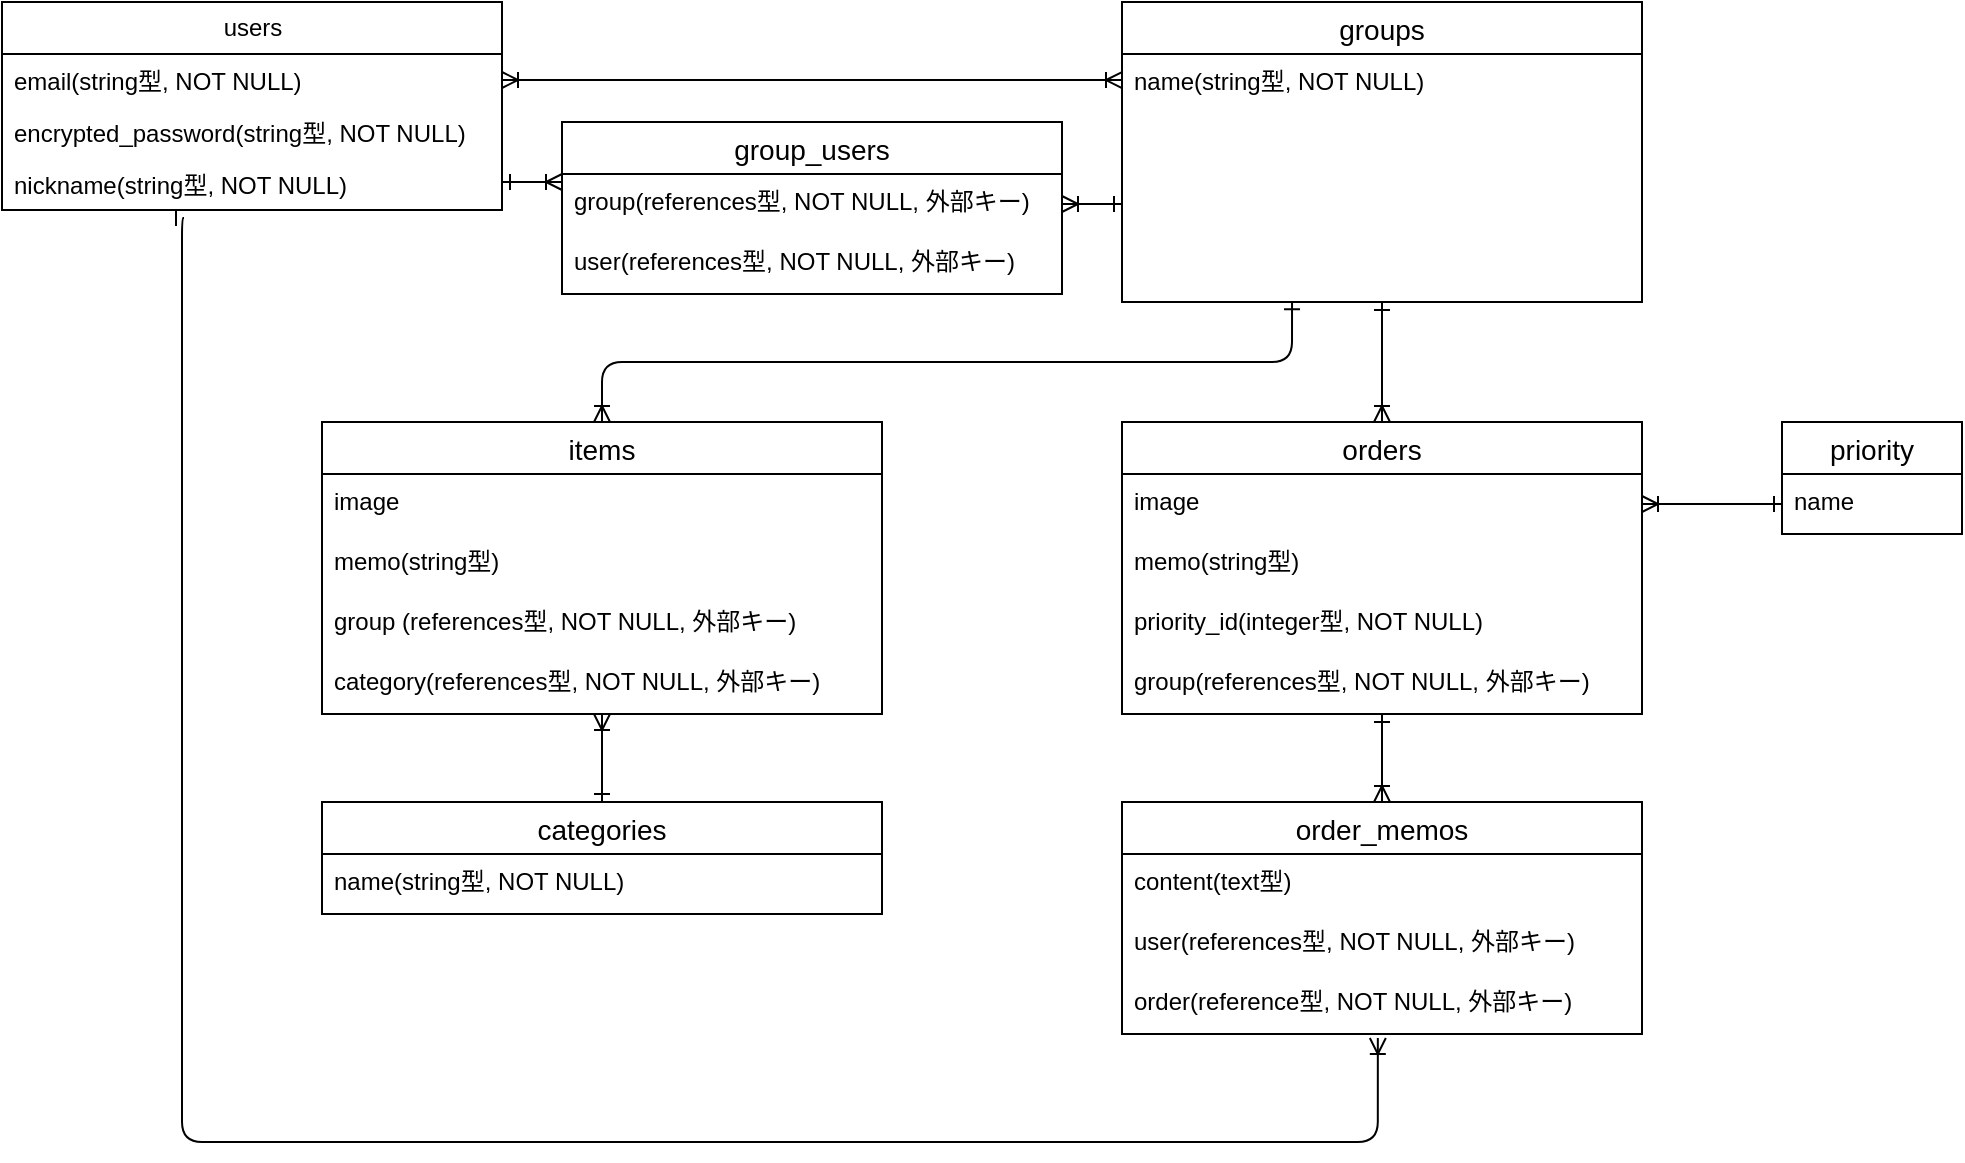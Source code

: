 <mxfile>
    <diagram id="Yd5yIPwdDetNlnfdBi-N" name="ページ1">
        <mxGraphModel dx="537" dy="362" grid="1" gridSize="10" guides="1" tooltips="1" connect="1" arrows="1" fold="1" page="1" pageScale="1" pageWidth="1169" pageHeight="827" math="0" shadow="0">
            <root>
                <mxCell id="0"/>
                <mxCell id="1" parent="0"/>
                <mxCell id="33" value="users" style="swimlane;fontStyle=0;childLayout=stackLayout;horizontal=1;startSize=26;fillColor=none;horizontalStack=0;resizeParent=1;resizeParentMax=0;resizeLast=0;collapsible=1;marginBottom=0;html=1;" parent="1" vertex="1">
                    <mxGeometry x="40" y="40" width="250" height="104" as="geometry"/>
                </mxCell>
                <mxCell id="37" value="email(string型, NOT NULL)" style="text;strokeColor=none;fillColor=none;align=left;verticalAlign=top;spacingLeft=4;spacingRight=4;overflow=hidden;rotatable=0;points=[[0,0.5],[1,0.5]];portConstraint=eastwest;whiteSpace=wrap;html=1;" parent="33" vertex="1">
                    <mxGeometry y="26" width="250" height="26" as="geometry"/>
                </mxCell>
                <mxCell id="38" value="encrypted_password(string型, NOT NULL)" style="text;strokeColor=none;fillColor=none;align=left;verticalAlign=top;spacingLeft=4;spacingRight=4;overflow=hidden;rotatable=0;points=[[0,0.5],[1,0.5]];portConstraint=eastwest;whiteSpace=wrap;html=1;" parent="33" vertex="1">
                    <mxGeometry y="52" width="250" height="26" as="geometry"/>
                </mxCell>
                <mxCell id="39" value="nickname(string型, NOT NULL)" style="text;strokeColor=none;fillColor=none;align=left;verticalAlign=top;spacingLeft=4;spacingRight=4;overflow=hidden;rotatable=0;points=[[0,0.5],[1,0.5]];portConstraint=eastwest;whiteSpace=wrap;html=1;" parent="33" vertex="1">
                    <mxGeometry y="78" width="250" height="26" as="geometry"/>
                </mxCell>
                <mxCell id="40" value="group_users" style="swimlane;fontStyle=0;childLayout=stackLayout;horizontal=1;startSize=26;horizontalStack=0;resizeParent=1;resizeParentMax=0;resizeLast=0;collapsible=1;marginBottom=0;align=center;fontSize=14;" parent="1" vertex="1">
                    <mxGeometry x="320" y="100" width="250" height="86" as="geometry"/>
                </mxCell>
                <mxCell id="42" value="group(references型, NOT NULL, 外部キー)" style="text;strokeColor=none;fillColor=none;spacingLeft=4;spacingRight=4;overflow=hidden;rotatable=0;points=[[0,0.5],[1,0.5]];portConstraint=eastwest;fontSize=12;" parent="40" vertex="1">
                    <mxGeometry y="26" width="250" height="30" as="geometry"/>
                </mxCell>
                <mxCell id="41" value="user(references型, NOT NULL, 外部キー)" style="text;strokeColor=none;fillColor=none;spacingLeft=4;spacingRight=4;overflow=hidden;rotatable=0;points=[[0,0.5],[1,0.5]];portConstraint=eastwest;fontSize=12;" parent="40" vertex="1">
                    <mxGeometry y="56" width="250" height="30" as="geometry"/>
                </mxCell>
                <mxCell id="44" value="groups" style="swimlane;fontStyle=0;childLayout=stackLayout;horizontal=1;startSize=26;horizontalStack=0;resizeParent=1;resizeParentMax=0;resizeLast=0;collapsible=1;marginBottom=0;align=center;fontSize=14;" parent="1" vertex="1">
                    <mxGeometry x="600" y="40" width="260" height="150" as="geometry"/>
                </mxCell>
                <mxCell id="46" value="name(string型, NOT NULL)" style="text;strokeColor=none;fillColor=none;spacingLeft=4;spacingRight=4;overflow=hidden;rotatable=0;points=[[0,0.5],[1,0.5]];portConstraint=eastwest;fontSize=12;" parent="44" vertex="1">
                    <mxGeometry y="26" width="260" height="124" as="geometry"/>
                </mxCell>
                <mxCell id="65" style="edgeStyle=entityRelationEdgeStyle;html=1;exitX=1;exitY=0.5;exitDx=0;exitDy=0;entryX=0;entryY=0.105;entryDx=0;entryDy=0;entryPerimeter=0;startArrow=ERoneToMany;startFill=0;endArrow=ERoneToMany;endFill=0;" parent="1" source="37" target="46" edge="1">
                    <mxGeometry relative="1" as="geometry"/>
                </mxCell>
                <mxCell id="122" value="" style="edgeStyle=none;html=1;startArrow=ERoneToMany;startFill=0;endArrow=ERone;endFill=0;exitX=0.5;exitY=0;exitDx=0;exitDy=0;" parent="1" source="66" target="46" edge="1">
                    <mxGeometry relative="1" as="geometry"/>
                </mxCell>
                <mxCell id="66" value="orders" style="swimlane;fontStyle=0;childLayout=stackLayout;horizontal=1;startSize=26;horizontalStack=0;resizeParent=1;resizeParentMax=0;resizeLast=0;collapsible=1;marginBottom=0;align=center;fontSize=14;" parent="1" vertex="1">
                    <mxGeometry x="600" y="250" width="260" height="146" as="geometry"/>
                </mxCell>
                <mxCell id="67" value="image" style="text;strokeColor=none;fillColor=none;spacingLeft=4;spacingRight=4;overflow=hidden;rotatable=0;points=[[0,0.5],[1,0.5]];portConstraint=eastwest;fontSize=12;" parent="66" vertex="1">
                    <mxGeometry y="26" width="260" height="30" as="geometry"/>
                </mxCell>
                <mxCell id="68" value="memo(string型)" style="text;strokeColor=none;fillColor=none;spacingLeft=4;spacingRight=4;overflow=hidden;rotatable=0;points=[[0,0.5],[1,0.5]];portConstraint=eastwest;fontSize=12;" parent="66" vertex="1">
                    <mxGeometry y="56" width="260" height="30" as="geometry"/>
                </mxCell>
                <mxCell id="73" value="priority_id(integer型, NOT NULL)&#10;" style="text;strokeColor=none;fillColor=none;spacingLeft=4;spacingRight=4;overflow=hidden;rotatable=0;points=[[0,0.5],[1,0.5]];portConstraint=eastwest;fontSize=12;" parent="66" vertex="1">
                    <mxGeometry y="86" width="260" height="30" as="geometry"/>
                </mxCell>
                <mxCell id="69" value="group(references型, NOT NULL, 外部キー)" style="text;strokeColor=none;fillColor=none;spacingLeft=4;spacingRight=4;overflow=hidden;rotatable=0;points=[[0,0.5],[1,0.5]];portConstraint=eastwest;fontSize=12;" parent="66" vertex="1">
                    <mxGeometry y="116" width="260" height="30" as="geometry"/>
                </mxCell>
                <mxCell id="123" value="" style="edgeStyle=none;html=1;startArrow=ERoneToMany;startFill=0;endArrow=ERone;endFill=0;" parent="1" source="86" target="69" edge="1">
                    <mxGeometry relative="1" as="geometry"/>
                </mxCell>
                <mxCell id="86" value="order_memos" style="swimlane;fontStyle=0;childLayout=stackLayout;horizontal=1;startSize=26;horizontalStack=0;resizeParent=1;resizeParentMax=0;resizeLast=0;collapsible=1;marginBottom=0;align=center;fontSize=14;" parent="1" vertex="1">
                    <mxGeometry x="600" y="440" width="260" height="116" as="geometry"/>
                </mxCell>
                <mxCell id="87" value="content(text型)" style="text;strokeColor=none;fillColor=none;spacingLeft=4;spacingRight=4;overflow=hidden;rotatable=0;points=[[0,0.5],[1,0.5]];portConstraint=eastwest;fontSize=12;" parent="86" vertex="1">
                    <mxGeometry y="26" width="260" height="30" as="geometry"/>
                </mxCell>
                <mxCell id="88" value="user(references型, NOT NULL, 外部キー)" style="text;strokeColor=none;fillColor=none;spacingLeft=4;spacingRight=4;overflow=hidden;rotatable=0;points=[[0,0.5],[1,0.5]];portConstraint=eastwest;fontSize=12;" parent="86" vertex="1">
                    <mxGeometry y="56" width="260" height="30" as="geometry"/>
                </mxCell>
                <mxCell id="89" value="order(reference型, NOT NULL, 外部キー)" style="text;strokeColor=none;fillColor=none;spacingLeft=4;spacingRight=4;overflow=hidden;rotatable=0;points=[[0,0.5],[1,0.5]];portConstraint=eastwest;fontSize=12;" parent="86" vertex="1">
                    <mxGeometry y="86" width="260" height="30" as="geometry"/>
                </mxCell>
                <mxCell id="74" value="items" style="swimlane;fontStyle=0;childLayout=stackLayout;horizontal=1;startSize=26;horizontalStack=0;resizeParent=1;resizeParentMax=0;resizeLast=0;collapsible=1;marginBottom=0;align=center;fontSize=14;" parent="1" vertex="1">
                    <mxGeometry x="200" y="250" width="280" height="146" as="geometry"/>
                </mxCell>
                <mxCell id="75" value="image" style="text;strokeColor=none;fillColor=none;spacingLeft=4;spacingRight=4;overflow=hidden;rotatable=0;points=[[0,0.5],[1,0.5]];portConstraint=eastwest;fontSize=12;" parent="74" vertex="1">
                    <mxGeometry y="26" width="280" height="30" as="geometry"/>
                </mxCell>
                <mxCell id="76" value="memo(string型)" style="text;strokeColor=none;fillColor=none;spacingLeft=4;spacingRight=4;overflow=hidden;rotatable=0;points=[[0,0.5],[1,0.5]];portConstraint=eastwest;fontSize=12;" parent="74" vertex="1">
                    <mxGeometry y="56" width="280" height="30" as="geometry"/>
                </mxCell>
                <mxCell id="78" value="group (references型, NOT NULL, 外部キー)" style="text;strokeColor=none;fillColor=none;spacingLeft=4;spacingRight=4;overflow=hidden;rotatable=0;points=[[0,0.5],[1,0.5]];portConstraint=eastwest;fontSize=12;" parent="74" vertex="1">
                    <mxGeometry y="86" width="280" height="30" as="geometry"/>
                </mxCell>
                <mxCell id="93" value="category(references型, NOT NULL, 外部キー)" style="text;strokeColor=none;fillColor=none;spacingLeft=4;spacingRight=4;overflow=hidden;rotatable=0;points=[[0,0.5],[1,0.5]];portConstraint=eastwest;fontSize=12;" parent="74" vertex="1">
                    <mxGeometry y="116" width="280" height="30" as="geometry"/>
                </mxCell>
                <mxCell id="134" value="" style="edgeStyle=none;html=1;startArrow=ERone;startFill=0;endArrow=ERoneToMany;endFill=0;" parent="1" source="90" target="93" edge="1">
                    <mxGeometry relative="1" as="geometry"/>
                </mxCell>
                <mxCell id="90" value="categories" style="swimlane;fontStyle=0;childLayout=stackLayout;horizontal=1;startSize=26;horizontalStack=0;resizeParent=1;resizeParentMax=0;resizeLast=0;collapsible=1;marginBottom=0;align=center;fontSize=14;" parent="1" vertex="1">
                    <mxGeometry x="200" y="440" width="280" height="56" as="geometry"/>
                </mxCell>
                <mxCell id="91" value="name(string型, NOT NULL)" style="text;strokeColor=none;fillColor=none;spacingLeft=4;spacingRight=4;overflow=hidden;rotatable=0;points=[[0,0.5],[1,0.5]];portConstraint=eastwest;fontSize=12;" parent="90" vertex="1">
                    <mxGeometry y="26" width="280" height="30" as="geometry"/>
                </mxCell>
                <mxCell id="102" style="edgeStyle=orthogonalEdgeStyle;html=1;startArrow=ERoneToMany;startFill=0;endArrow=ERone;endFill=0;exitX=0.492;exitY=1.067;exitDx=0;exitDy=0;exitPerimeter=0;entryX=0.364;entryY=1.154;entryDx=0;entryDy=0;entryPerimeter=0;" parent="1" source="89" target="39" edge="1">
                    <mxGeometry relative="1" as="geometry">
                        <mxPoint x="130" y="170" as="targetPoint"/>
                        <Array as="points">
                            <mxPoint x="728" y="610"/>
                            <mxPoint x="130" y="610"/>
                        </Array>
                        <mxPoint x="728" y="560" as="sourcePoint"/>
                    </mxGeometry>
                </mxCell>
                <mxCell id="117" style="edgeStyle=orthogonalEdgeStyle;html=1;exitX=0.327;exitY=0.997;exitDx=0;exitDy=0;entryX=0.5;entryY=0;entryDx=0;entryDy=0;startArrow=ERone;startFill=0;endArrow=ERoneToMany;endFill=0;exitPerimeter=0;" parent="1" source="46" target="74" edge="1">
                    <mxGeometry relative="1" as="geometry"/>
                </mxCell>
                <mxCell id="128" value="" style="edgeStyle=none;html=1;startArrow=ERoneToMany;startFill=0;endArrow=ERone;endFill=0;" parent="1" edge="1">
                    <mxGeometry relative="1" as="geometry">
                        <mxPoint x="320" y="130" as="sourcePoint"/>
                        <mxPoint x="290" y="130" as="targetPoint"/>
                    </mxGeometry>
                </mxCell>
                <mxCell id="130" style="edgeStyle=none;html=1;exitX=1;exitY=0.5;exitDx=0;exitDy=0;entryX=0;entryY=0.605;entryDx=0;entryDy=0;entryPerimeter=0;startArrow=ERoneToMany;startFill=0;endArrow=ERone;endFill=0;" parent="1" source="42" target="46" edge="1">
                    <mxGeometry relative="1" as="geometry"/>
                </mxCell>
                <mxCell id="131" value="priority" style="swimlane;fontStyle=0;childLayout=stackLayout;horizontal=1;startSize=26;horizontalStack=0;resizeParent=1;resizeParentMax=0;resizeLast=0;collapsible=1;marginBottom=0;align=center;fontSize=14;" parent="1" vertex="1">
                    <mxGeometry x="930" y="250" width="90" height="56" as="geometry"/>
                </mxCell>
                <mxCell id="132" value="name" style="text;strokeColor=none;fillColor=none;spacingLeft=4;spacingRight=4;overflow=hidden;rotatable=0;points=[[0,0.5],[1,0.5]];portConstraint=eastwest;fontSize=12;" parent="131" vertex="1">
                    <mxGeometry y="26" width="90" height="30" as="geometry"/>
                </mxCell>
                <mxCell id="133" style="edgeStyle=none;html=1;exitX=1;exitY=0.5;exitDx=0;exitDy=0;entryX=0;entryY=0.5;entryDx=0;entryDy=0;startArrow=ERoneToMany;startFill=0;endArrow=ERone;endFill=0;" parent="1" source="67" target="132" edge="1">
                    <mxGeometry relative="1" as="geometry"/>
                </mxCell>
            </root>
        </mxGraphModel>
    </diagram>
</mxfile>